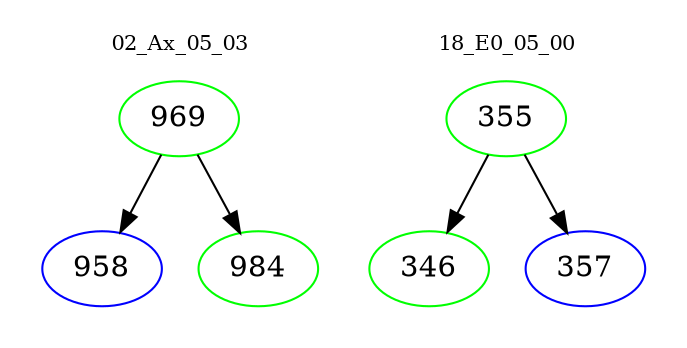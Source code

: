digraph{
subgraph cluster_0 {
color = white
label = "02_Ax_05_03";
fontsize=10;
T0_969 [label="969", color="green"]
T0_969 -> T0_958 [color="black"]
T0_958 [label="958", color="blue"]
T0_969 -> T0_984 [color="black"]
T0_984 [label="984", color="green"]
}
subgraph cluster_1 {
color = white
label = "18_E0_05_00";
fontsize=10;
T1_355 [label="355", color="green"]
T1_355 -> T1_346 [color="black"]
T1_346 [label="346", color="green"]
T1_355 -> T1_357 [color="black"]
T1_357 [label="357", color="blue"]
}
}
